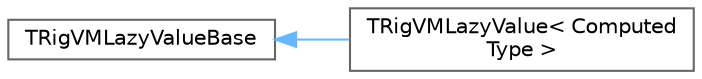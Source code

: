 digraph "Graphical Class Hierarchy"
{
 // INTERACTIVE_SVG=YES
 // LATEX_PDF_SIZE
  bgcolor="transparent";
  edge [fontname=Helvetica,fontsize=10,labelfontname=Helvetica,labelfontsize=10];
  node [fontname=Helvetica,fontsize=10,shape=box,height=0.2,width=0.4];
  rankdir="LR";
  Node0 [id="Node000000",label="TRigVMLazyValueBase",height=0.2,width=0.4,color="grey40", fillcolor="white", style="filled",URL="$d7/d0f/structTRigVMLazyValueBase.html",tooltip="A template container for a lazily computed value."];
  Node0 -> Node1 [id="edge8379_Node000000_Node000001",dir="back",color="steelblue1",style="solid",tooltip=" "];
  Node1 [id="Node000001",label="TRigVMLazyValue\< Computed\lType \>",height=0.2,width=0.4,color="grey40", fillcolor="white", style="filled",URL="$d4/dde/structTRigVMLazyValue.html",tooltip="A template container for a lazily computed value."];
}
